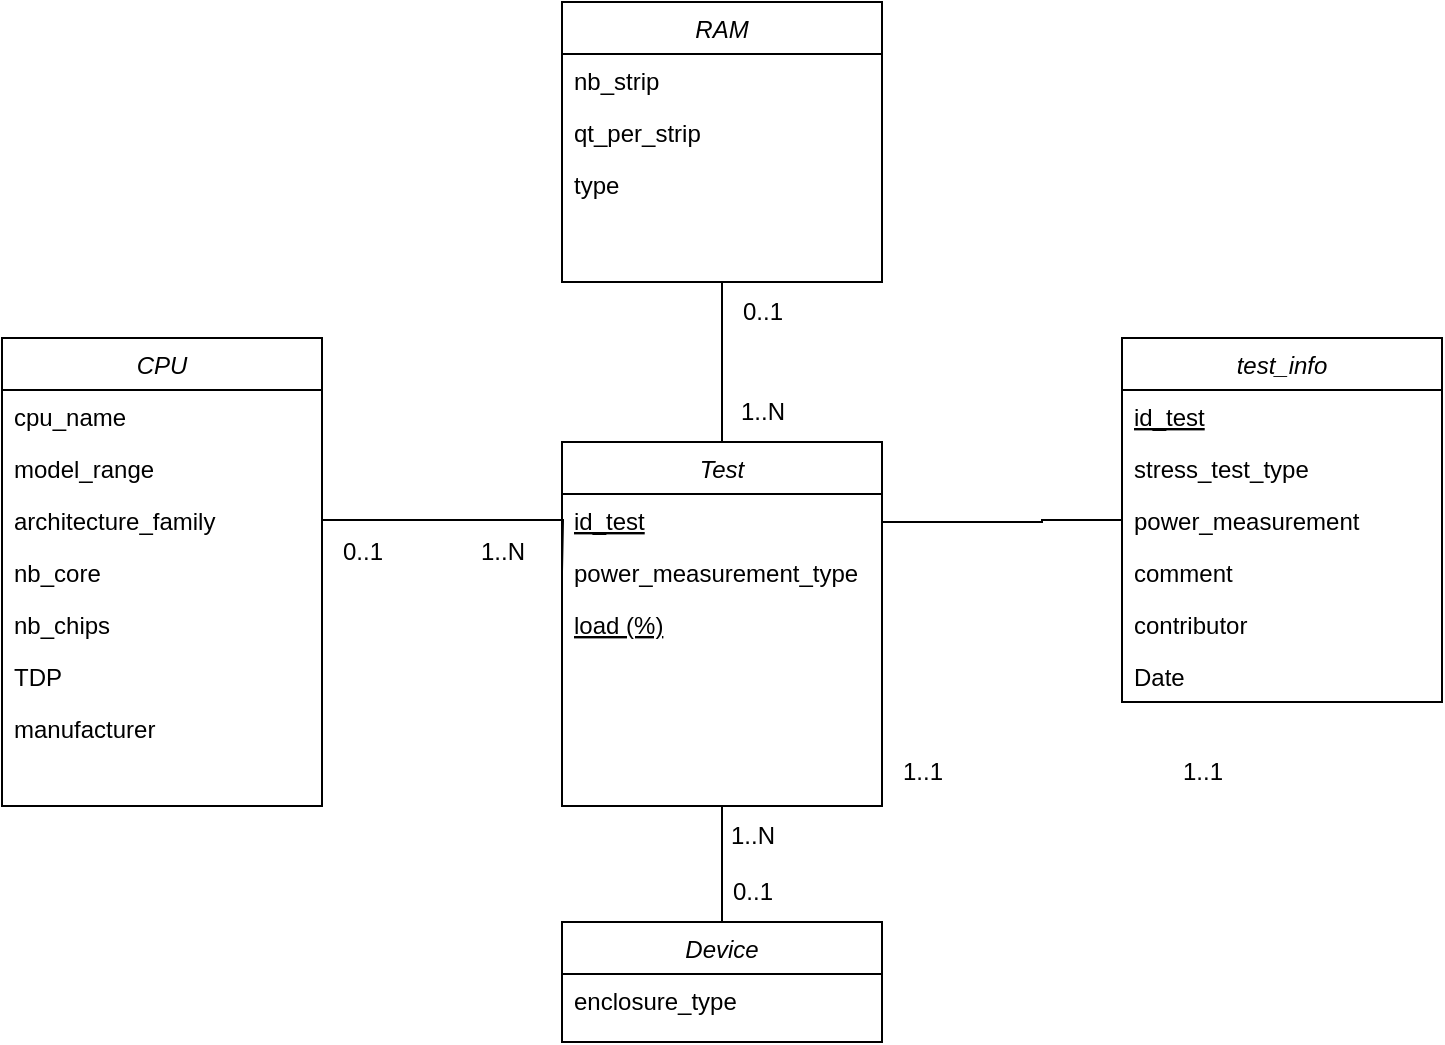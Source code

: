 <mxfile version="20.4.0" type="github">
  <diagram id="C5RBs43oDa-KdzZeNtuy" name="Page-1">
    <mxGraphModel dx="1865" dy="1671" grid="1" gridSize="10" guides="1" tooltips="1" connect="1" arrows="1" fold="1" page="1" pageScale="1" pageWidth="827" pageHeight="1169" math="0" shadow="0">
      <root>
        <mxCell id="WIyWlLk6GJQsqaUBKTNV-0" />
        <mxCell id="WIyWlLk6GJQsqaUBKTNV-1" parent="WIyWlLk6GJQsqaUBKTNV-0" />
        <mxCell id="6l4C-sFcrBV_vpi8dveO-7" style="edgeStyle=orthogonalEdgeStyle;rounded=0;orthogonalLoop=1;jettySize=auto;html=1;entryX=0;entryY=0.5;entryDx=0;entryDy=0;endArrow=none;endFill=0;" parent="WIyWlLk6GJQsqaUBKTNV-1" source="zkfFHV4jXpPFQw0GAbJ--0" target="6l4C-sFcrBV_vpi8dveO-14" edge="1">
          <mxGeometry relative="1" as="geometry">
            <mxPoint x="510" y="377" as="targetPoint" />
            <Array as="points">
              <mxPoint x="470" y="170" />
              <mxPoint x="470" y="169" />
            </Array>
          </mxGeometry>
        </mxCell>
        <mxCell id="6l4C-sFcrBV_vpi8dveO-32" style="edgeStyle=orthogonalEdgeStyle;rounded=0;orthogonalLoop=1;jettySize=auto;html=1;entryX=0.5;entryY=0;entryDx=0;entryDy=0;endArrow=none;endFill=0;" parent="WIyWlLk6GJQsqaUBKTNV-1" source="zkfFHV4jXpPFQw0GAbJ--0" target="6l4C-sFcrBV_vpi8dveO-30" edge="1">
          <mxGeometry relative="1" as="geometry" />
        </mxCell>
        <mxCell id="zkfFHV4jXpPFQw0GAbJ--0" value="Test" style="swimlane;fontStyle=2;align=center;verticalAlign=top;childLayout=stackLayout;horizontal=1;startSize=26;horizontalStack=0;resizeParent=1;resizeLast=0;collapsible=1;marginBottom=0;rounded=0;shadow=0;strokeWidth=1;" parent="WIyWlLk6GJQsqaUBKTNV-1" vertex="1">
          <mxGeometry x="230" y="130" width="160" height="182" as="geometry">
            <mxRectangle x="230" y="140" width="160" height="26" as="alternateBounds" />
          </mxGeometry>
        </mxCell>
        <mxCell id="zkfFHV4jXpPFQw0GAbJ--1" value="id_test" style="text;align=left;verticalAlign=top;spacingLeft=4;spacingRight=4;overflow=hidden;rotatable=0;points=[[0,0.5],[1,0.5]];portConstraint=eastwest;fontStyle=4" parent="zkfFHV4jXpPFQw0GAbJ--0" vertex="1">
          <mxGeometry y="26" width="160" height="26" as="geometry" />
        </mxCell>
        <mxCell id="zkfFHV4jXpPFQw0GAbJ--3" value="power_measurement_type" style="text;align=left;verticalAlign=top;spacingLeft=4;spacingRight=4;overflow=hidden;rotatable=0;points=[[0,0.5],[1,0.5]];portConstraint=eastwest;rounded=0;shadow=0;html=0;" parent="zkfFHV4jXpPFQw0GAbJ--0" vertex="1">
          <mxGeometry y="52" width="160" height="26" as="geometry" />
        </mxCell>
        <mxCell id="40pOAm8O1_Db93DOGUT3-12" value="load (%)" style="text;align=left;verticalAlign=top;spacingLeft=4;spacingRight=4;overflow=hidden;rotatable=0;points=[[0,0.5],[1,0.5]];portConstraint=eastwest;rounded=0;shadow=0;html=0;fontStyle=4" vertex="1" parent="zkfFHV4jXpPFQw0GAbJ--0">
          <mxGeometry y="78" width="160" height="26" as="geometry" />
        </mxCell>
        <mxCell id="6l4C-sFcrBV_vpi8dveO-1" value="test_info" style="swimlane;fontStyle=2;align=center;verticalAlign=top;childLayout=stackLayout;horizontal=1;startSize=26;horizontalStack=0;resizeParent=1;resizeLast=0;collapsible=1;marginBottom=0;rounded=0;shadow=0;strokeWidth=1;" parent="WIyWlLk6GJQsqaUBKTNV-1" vertex="1">
          <mxGeometry x="510" y="78" width="160" height="182" as="geometry">
            <mxRectangle x="230" y="140" width="160" height="26" as="alternateBounds" />
          </mxGeometry>
        </mxCell>
        <mxCell id="6l4C-sFcrBV_vpi8dveO-2" value="id_test" style="text;align=left;verticalAlign=top;spacingLeft=4;spacingRight=4;overflow=hidden;rotatable=0;points=[[0,0.5],[1,0.5]];portConstraint=eastwest;fontStyle=4" parent="6l4C-sFcrBV_vpi8dveO-1" vertex="1">
          <mxGeometry y="26" width="160" height="26" as="geometry" />
        </mxCell>
        <mxCell id="40pOAm8O1_Db93DOGUT3-0" value="stress_test_type" style="text;align=left;verticalAlign=top;spacingLeft=4;spacingRight=4;overflow=hidden;rotatable=0;points=[[0,0.5],[1,0.5]];portConstraint=eastwest;rounded=0;shadow=0;html=0;" vertex="1" parent="6l4C-sFcrBV_vpi8dveO-1">
          <mxGeometry y="52" width="160" height="26" as="geometry" />
        </mxCell>
        <mxCell id="6l4C-sFcrBV_vpi8dveO-14" value="power_measurement" style="text;align=left;verticalAlign=top;spacingLeft=4;spacingRight=4;overflow=hidden;rotatable=0;points=[[0,0.5],[1,0.5]];portConstraint=eastwest;rounded=0;shadow=0;html=0;" parent="6l4C-sFcrBV_vpi8dveO-1" vertex="1">
          <mxGeometry y="78" width="160" height="26" as="geometry" />
        </mxCell>
        <mxCell id="6l4C-sFcrBV_vpi8dveO-17" value="comment" style="text;align=left;verticalAlign=top;spacingLeft=4;spacingRight=4;overflow=hidden;rotatable=0;points=[[0,0.5],[1,0.5]];portConstraint=eastwest;rounded=0;shadow=0;html=0;" parent="6l4C-sFcrBV_vpi8dveO-1" vertex="1">
          <mxGeometry y="104" width="160" height="26" as="geometry" />
        </mxCell>
        <mxCell id="6l4C-sFcrBV_vpi8dveO-16" value="contributor" style="text;align=left;verticalAlign=top;spacingLeft=4;spacingRight=4;overflow=hidden;rotatable=0;points=[[0,0.5],[1,0.5]];portConstraint=eastwest;rounded=0;shadow=0;html=0;" parent="6l4C-sFcrBV_vpi8dveO-1" vertex="1">
          <mxGeometry y="130" width="160" height="26" as="geometry" />
        </mxCell>
        <mxCell id="6l4C-sFcrBV_vpi8dveO-15" value="Date" style="text;align=left;verticalAlign=top;spacingLeft=4;spacingRight=4;overflow=hidden;rotatable=0;points=[[0,0.5],[1,0.5]];portConstraint=eastwest;rounded=0;shadow=0;html=0;" parent="6l4C-sFcrBV_vpi8dveO-1" vertex="1">
          <mxGeometry y="156" width="160" height="26" as="geometry" />
        </mxCell>
        <mxCell id="6l4C-sFcrBV_vpi8dveO-18" value="CPU" style="swimlane;fontStyle=2;align=center;verticalAlign=top;childLayout=stackLayout;horizontal=1;startSize=26;horizontalStack=0;resizeParent=1;resizeLast=0;collapsible=1;marginBottom=0;rounded=0;shadow=0;strokeWidth=1;" parent="WIyWlLk6GJQsqaUBKTNV-1" vertex="1">
          <mxGeometry x="-50" y="78" width="160" height="234" as="geometry">
            <mxRectangle x="230" y="140" width="160" height="26" as="alternateBounds" />
          </mxGeometry>
        </mxCell>
        <mxCell id="6l4C-sFcrBV_vpi8dveO-35" value="cpu_name" style="text;align=left;verticalAlign=top;spacingLeft=4;spacingRight=4;overflow=hidden;rotatable=0;points=[[0,0.5],[1,0.5]];portConstraint=eastwest;fontStyle=0" parent="6l4C-sFcrBV_vpi8dveO-18" vertex="1">
          <mxGeometry y="26" width="160" height="26" as="geometry" />
        </mxCell>
        <mxCell id="6l4C-sFcrBV_vpi8dveO-36" value="model_range" style="text;align=left;verticalAlign=top;spacingLeft=4;spacingRight=4;overflow=hidden;rotatable=0;points=[[0,0.5],[1,0.5]];portConstraint=eastwest;fontStyle=0" parent="6l4C-sFcrBV_vpi8dveO-18" vertex="1">
          <mxGeometry y="52" width="160" height="26" as="geometry" />
        </mxCell>
        <mxCell id="6l4C-sFcrBV_vpi8dveO-37" value="architecture_family" style="text;align=left;verticalAlign=top;spacingLeft=4;spacingRight=4;overflow=hidden;rotatable=0;points=[[0,0.5],[1,0.5]];portConstraint=eastwest;fontStyle=0" parent="6l4C-sFcrBV_vpi8dveO-18" vertex="1">
          <mxGeometry y="78" width="160" height="26" as="geometry" />
        </mxCell>
        <mxCell id="6l4C-sFcrBV_vpi8dveO-38" value="nb_core" style="text;align=left;verticalAlign=top;spacingLeft=4;spacingRight=4;overflow=hidden;rotatable=0;points=[[0,0.5],[1,0.5]];portConstraint=eastwest;fontStyle=0" parent="6l4C-sFcrBV_vpi8dveO-18" vertex="1">
          <mxGeometry y="104" width="160" height="26" as="geometry" />
        </mxCell>
        <mxCell id="6l4C-sFcrBV_vpi8dveO-39" value="nb_chips" style="text;align=left;verticalAlign=top;spacingLeft=4;spacingRight=4;overflow=hidden;rotatable=0;points=[[0,0.5],[1,0.5]];portConstraint=eastwest;fontStyle=0" parent="6l4C-sFcrBV_vpi8dveO-18" vertex="1">
          <mxGeometry y="130" width="160" height="26" as="geometry" />
        </mxCell>
        <mxCell id="6l4C-sFcrBV_vpi8dveO-40" value="TDP" style="text;align=left;verticalAlign=top;spacingLeft=4;spacingRight=4;overflow=hidden;rotatable=0;points=[[0,0.5],[1,0.5]];portConstraint=eastwest;fontStyle=0" parent="6l4C-sFcrBV_vpi8dveO-18" vertex="1">
          <mxGeometry y="156" width="160" height="26" as="geometry" />
        </mxCell>
        <mxCell id="6l4C-sFcrBV_vpi8dveO-44" value="manufacturer" style="text;align=left;verticalAlign=top;spacingLeft=4;spacingRight=4;overflow=hidden;rotatable=0;points=[[0,0.5],[1,0.5]];portConstraint=eastwest;fontStyle=0" parent="6l4C-sFcrBV_vpi8dveO-18" vertex="1">
          <mxGeometry y="182" width="160" height="26" as="geometry" />
        </mxCell>
        <mxCell id="6l4C-sFcrBV_vpi8dveO-26" value="RAM" style="swimlane;fontStyle=2;align=center;verticalAlign=top;childLayout=stackLayout;horizontal=1;startSize=26;horizontalStack=0;resizeParent=1;resizeLast=0;collapsible=1;marginBottom=0;rounded=0;shadow=0;strokeWidth=1;" parent="WIyWlLk6GJQsqaUBKTNV-1" vertex="1">
          <mxGeometry x="230" y="-90" width="160" height="140" as="geometry">
            <mxRectangle x="230" y="140" width="160" height="26" as="alternateBounds" />
          </mxGeometry>
        </mxCell>
        <mxCell id="6l4C-sFcrBV_vpi8dveO-41" value="nb_strip" style="text;align=left;verticalAlign=top;spacingLeft=4;spacingRight=4;overflow=hidden;rotatable=0;points=[[0,0.5],[1,0.5]];portConstraint=eastwest;fontStyle=0" parent="6l4C-sFcrBV_vpi8dveO-26" vertex="1">
          <mxGeometry y="26" width="160" height="26" as="geometry" />
        </mxCell>
        <mxCell id="6l4C-sFcrBV_vpi8dveO-42" value="qt_per_strip" style="text;align=left;verticalAlign=top;spacingLeft=4;spacingRight=4;overflow=hidden;rotatable=0;points=[[0,0.5],[1,0.5]];portConstraint=eastwest;fontStyle=0" parent="6l4C-sFcrBV_vpi8dveO-26" vertex="1">
          <mxGeometry y="52" width="160" height="26" as="geometry" />
        </mxCell>
        <mxCell id="6l4C-sFcrBV_vpi8dveO-43" value="type" style="text;align=left;verticalAlign=top;spacingLeft=4;spacingRight=4;overflow=hidden;rotatable=0;points=[[0,0.5],[1,0.5]];portConstraint=eastwest;fontStyle=0" parent="6l4C-sFcrBV_vpi8dveO-26" vertex="1">
          <mxGeometry y="78" width="160" height="26" as="geometry" />
        </mxCell>
        <mxCell id="6l4C-sFcrBV_vpi8dveO-45" style="edgeStyle=orthogonalEdgeStyle;rounded=0;orthogonalLoop=1;jettySize=auto;html=1;entryX=1;entryY=0.5;entryDx=0;entryDy=0;endArrow=none;endFill=0;exitX=0;exitY=0.5;exitDx=0;exitDy=0;" parent="WIyWlLk6GJQsqaUBKTNV-1" target="6l4C-sFcrBV_vpi8dveO-37" edge="1">
          <mxGeometry relative="1" as="geometry">
            <mxPoint x="230" y="195" as="sourcePoint" />
          </mxGeometry>
        </mxCell>
        <mxCell id="6l4C-sFcrBV_vpi8dveO-46" style="edgeStyle=orthogonalEdgeStyle;rounded=0;orthogonalLoop=1;jettySize=auto;html=1;endArrow=none;endFill=0;exitX=0.5;exitY=0;exitDx=0;exitDy=0;" parent="WIyWlLk6GJQsqaUBKTNV-1" source="zkfFHV4jXpPFQw0GAbJ--0" target="6l4C-sFcrBV_vpi8dveO-26" edge="1">
          <mxGeometry relative="1" as="geometry" />
        </mxCell>
        <mxCell id="6l4C-sFcrBV_vpi8dveO-30" value="Device" style="swimlane;fontStyle=2;align=center;verticalAlign=top;childLayout=stackLayout;horizontal=1;startSize=26;horizontalStack=0;resizeParent=1;resizeLast=0;collapsible=1;marginBottom=0;rounded=0;shadow=0;strokeWidth=1;" parent="WIyWlLk6GJQsqaUBKTNV-1" vertex="1">
          <mxGeometry x="230" y="370" width="160" height="60" as="geometry">
            <mxRectangle x="230" y="140" width="160" height="26" as="alternateBounds" />
          </mxGeometry>
        </mxCell>
        <mxCell id="6l4C-sFcrBV_vpi8dveO-33" value="enclosure_type" style="text;align=left;verticalAlign=top;spacingLeft=4;spacingRight=4;overflow=hidden;rotatable=0;points=[[0,0.5],[1,0.5]];portConstraint=eastwest;fontStyle=0" parent="6l4C-sFcrBV_vpi8dveO-30" vertex="1">
          <mxGeometry y="26" width="160" height="28" as="geometry" />
        </mxCell>
        <mxCell id="6l4C-sFcrBV_vpi8dveO-50" value="0..1" style="text;html=1;align=center;verticalAlign=middle;resizable=0;points=[];autosize=1;strokeColor=none;fillColor=none;" parent="WIyWlLk6GJQsqaUBKTNV-1" vertex="1">
          <mxGeometry x="305" y="340" width="40" height="30" as="geometry" />
        </mxCell>
        <mxCell id="6l4C-sFcrBV_vpi8dveO-51" value="1..N" style="text;html=1;align=center;verticalAlign=middle;resizable=0;points=[];autosize=1;strokeColor=none;fillColor=none;" parent="WIyWlLk6GJQsqaUBKTNV-1" vertex="1">
          <mxGeometry x="175" y="170" width="50" height="30" as="geometry" />
        </mxCell>
        <mxCell id="6l4C-sFcrBV_vpi8dveO-54" value="1..N" style="text;html=1;align=center;verticalAlign=middle;resizable=0;points=[];autosize=1;strokeColor=none;fillColor=none;" parent="WIyWlLk6GJQsqaUBKTNV-1" vertex="1">
          <mxGeometry x="305" y="100" width="50" height="30" as="geometry" />
        </mxCell>
        <mxCell id="6l4C-sFcrBV_vpi8dveO-55" value="0..1" style="text;html=1;align=center;verticalAlign=middle;resizable=0;points=[];autosize=1;strokeColor=none;fillColor=none;" parent="WIyWlLk6GJQsqaUBKTNV-1" vertex="1">
          <mxGeometry x="310" y="50" width="40" height="30" as="geometry" />
        </mxCell>
        <mxCell id="40pOAm8O1_Db93DOGUT3-3" value="0..1" style="text;html=1;align=center;verticalAlign=middle;resizable=0;points=[];autosize=1;strokeColor=none;fillColor=none;" vertex="1" parent="WIyWlLk6GJQsqaUBKTNV-1">
          <mxGeometry x="110" y="170" width="40" height="30" as="geometry" />
        </mxCell>
        <mxCell id="40pOAm8O1_Db93DOGUT3-5" value="1..N" style="text;html=1;align=center;verticalAlign=middle;resizable=0;points=[];autosize=1;strokeColor=none;fillColor=none;" vertex="1" parent="WIyWlLk6GJQsqaUBKTNV-1">
          <mxGeometry x="300" y="312" width="50" height="30" as="geometry" />
        </mxCell>
        <mxCell id="40pOAm8O1_Db93DOGUT3-7" value="1..1" style="text;html=1;align=center;verticalAlign=middle;resizable=0;points=[];autosize=1;strokeColor=none;fillColor=none;" vertex="1" parent="WIyWlLk6GJQsqaUBKTNV-1">
          <mxGeometry x="390" y="280" width="40" height="30" as="geometry" />
        </mxCell>
        <mxCell id="40pOAm8O1_Db93DOGUT3-8" value="1..1" style="text;html=1;align=center;verticalAlign=middle;resizable=0;points=[];autosize=1;strokeColor=none;fillColor=none;" vertex="1" parent="WIyWlLk6GJQsqaUBKTNV-1">
          <mxGeometry x="530" y="280" width="40" height="30" as="geometry" />
        </mxCell>
      </root>
    </mxGraphModel>
  </diagram>
</mxfile>
